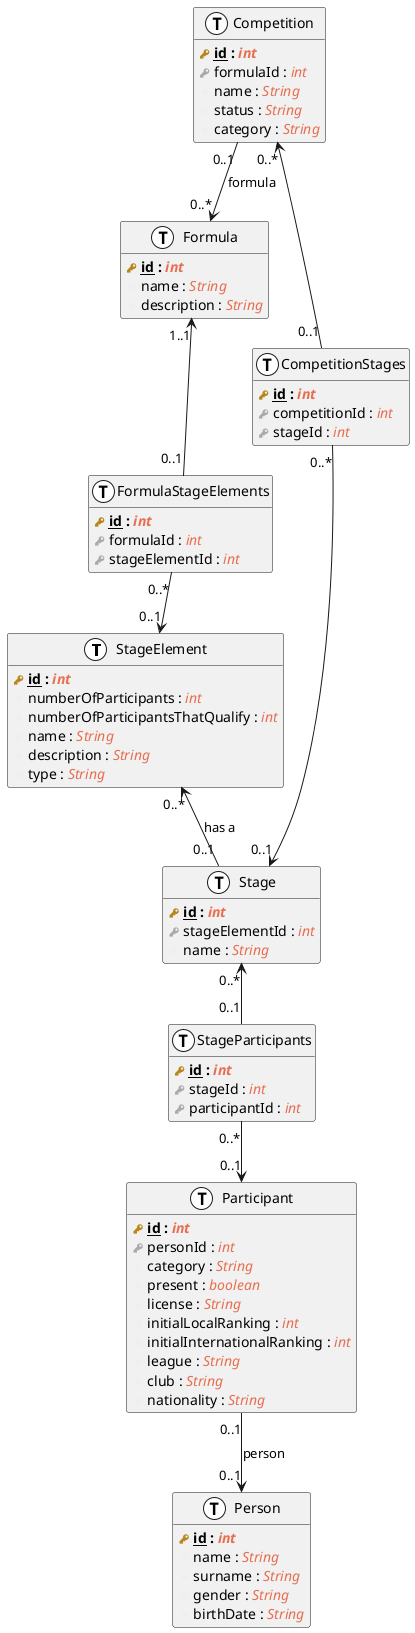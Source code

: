 @startuml


!define primary_key(name, type) <b><color:#b8861b><&key></color> <u>name</u> : <color:#e76f51><i>type</i></color></b>
!define foreign_key(name, type) <color:#aaaaaa><&key></color> name : <color:#e76f51><i>type</i></color>
!define column(name, type) <color:#efefef><&media-record></color> name : <color:#e76f51><i>type</i></color>
!define table(x) entity x << (T, white) >>

hide methods

table(StageElement) {
	primary_key(id, int)
	column(numberOfParticipants, int)
	column(numberOfParticipantsThatQualify, int)
	column(name, String)
	column(description, String)
	column(type, String)
}

table(Stage) {
	primary_key(id, int)
	foreign_key(stageElementId, int)
	column(name, String)
}

table(Person) {
	primary_key(id, int)
	column(name, String)
	column(surname, String)
	' new :
	column(gender, String)
	column(birthDate, String)
}

table(Participant) {
	primary_key(id, int)
	foreign_key(personId, int)
	column(category, String)
	column(present, boolean)
	' new :
	column(license, String)
	column(initialLocalRanking, int)
	column(initialInternationalRanking, int)
	column(league, String)
	column(club, String)
	column(nationality, String)
}

table(Formula) {
	primary_key(id, int)
	column(name, String)
	column(description, String)
}

table(Competition) {
	primary_key(id, int)
	foreign_key(formulaId, int)
	column(name, String)
	column(status, String)
	column(category, String)
}

StageElement "0..*" <-- "0..1" Stage : has a
' Stage "0..*" --> "0..*" Participant : participants -> Has to be replaced by a table

table(StageParticipants) {
	primary_key(id, int)
	foreign_key(stageId, int)
	foreign_key(participantId, int)
}

Stage "0..*" <-- "0..1" StageParticipants
StageParticipants "0..*" --> "0..1" Participant


' Competition "0..*" --> "1" Stage : stages -> Has to be replaced by a table

table(CompetitionStages) {
	primary_key(id, int)
	foreign_key(competitionId, int)
	foreign_key(stageId, int)
}

Competition "0..*" <-- "0..1" CompetitionStages
CompetitionStages "0..*" --> "0..1" Stage
Competition "0..1" --> "0..*" Formula : formula 

' Formula "1..1" --> "0..*" StageElement : components -> Has to be replaced by a table

table(FormulaStageElements) {
	primary_key(id, int)
	foreign_key(formulaId, int)
	foreign_key(stageElementId, int)
}

Formula "1..1" <-- "0..1" FormulaStageElements
FormulaStageElements "0..*" --> "0..1" StageElement

Participant "0..1" --> "0..1" Person : person

@enduml